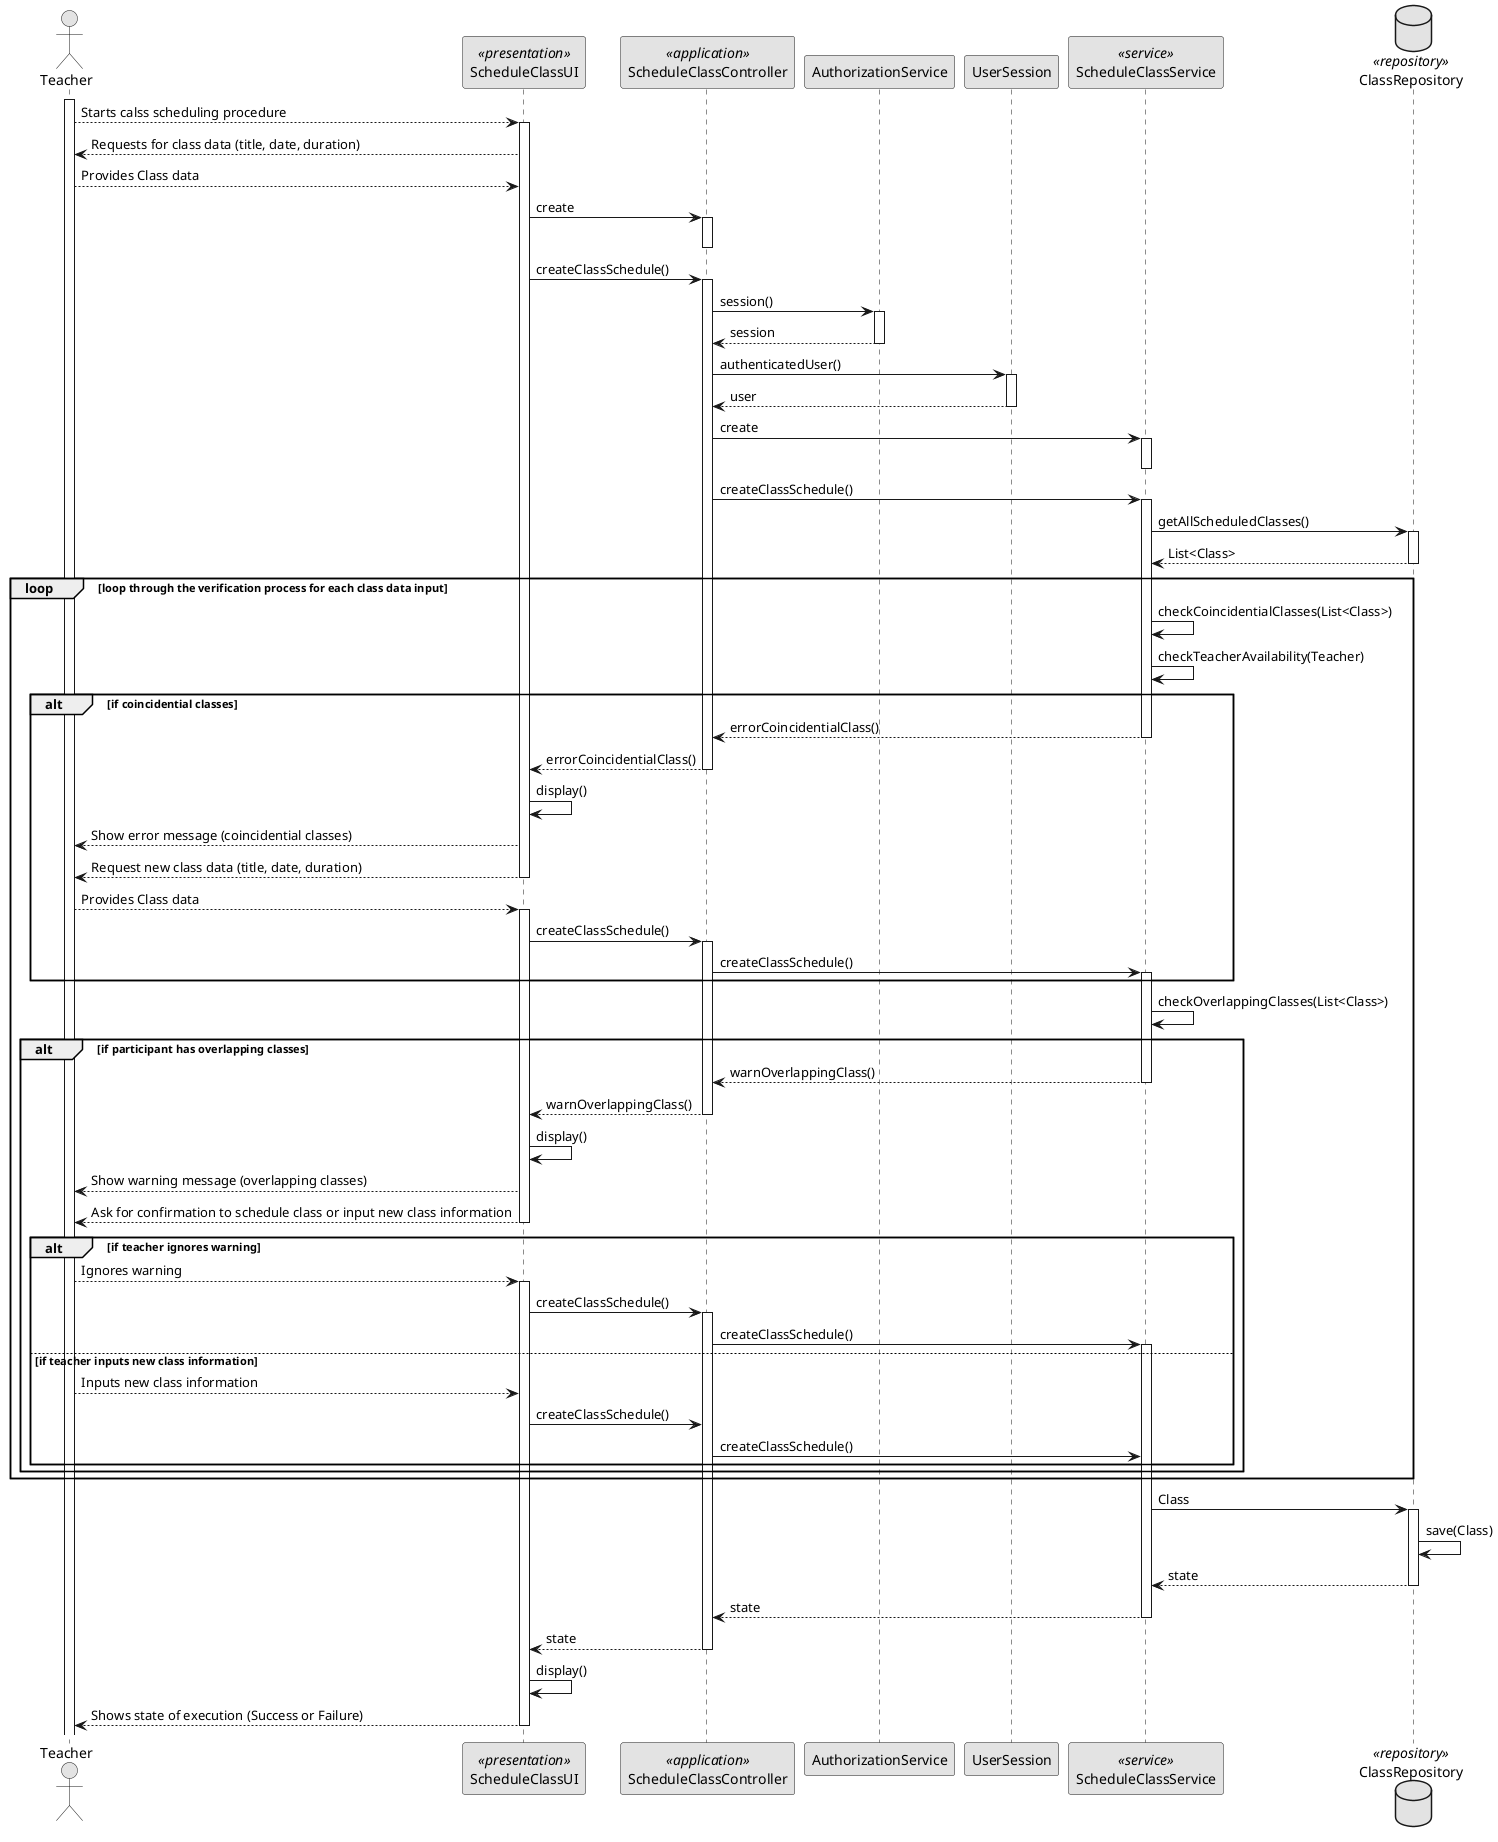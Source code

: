 @startuml
'https://plantuml.com/sequence-diagram
skinparam monochrome true
skinparam packageStyle rect


actor Teacher as Actor

participant "ScheduleClassUI" as UI <<presentation>>
participant "ScheduleClassController" as Controller <<application>>
participant "AuthorizationService" as AUTHZ
participant "UserSession" as USS
participant "ScheduleClassService" as SERVICE <<service>>
'participant "Manager" as Manager

database "ClassRepository" as Repository <<repository>>

activate Actor
Actor --> UI : Starts calss scheduling procedure
activate UI

UI --> Actor: Requests for class data (title, date, duration)
Actor --> UI: Provides Class data

UI -> Controller: create
activate Controller
deactivate Controller

UI -> Controller: createClassSchedule()
activate Controller

Controller -> AUTHZ: session()
activate AUTHZ
AUTHZ --> Controller: session
deactivate AUTHZ

Controller -> USS: authenticatedUser()
activate USS
USS --> Controller: user
deactivate USS

Controller -> SERVICE: create
activate SERVICE
deactivate SERVICE
Controller -> SERVICE: createClassSchedule()
activate SERVICE

SERVICE -> Repository: getAllScheduledClasses()
activate Repository
Repository --> SERVICE: List<Class>
deactivate Repository
loop loop through the verification process for each class data input
SERVICE -> SERVICE: checkCoincidentialClasses(List<Class>)
SERVICE -> SERVICE: checkTeacherAvailability(Teacher)
alt if coincidential classes

SERVICE --> Controller: errorCoincidentialClass()
deactivate SERVICE
Controller --> UI: errorCoincidentialClass()
deactivate Controller
UI -> UI: display()
UI --> Actor: Show error message (coincidential classes)
UI --> Actor: Request new class data (title, date, duration)
deactivate
Actor --> UI: Provides Class data
Activate UI

UI -> Controller: createClassSchedule()
activate Controller

Controller -> SERVICE: createClassSchedule()
activate SERVICE
end

SERVICE -> SERVICE: checkOverlappingClasses(List<Class>)
alt if participant has overlapping classes
SERVICE --> Controller: warnOverlappingClass()
deactivate SERVICE
Controller --> UI: warnOverlappingClass()
deactivate Controller
UI -> UI: display()
UI --> Actor: Show warning message (overlapping classes)
UI --> Actor: Ask for confirmation to schedule class or input new class information
deactivate UI

alt if teacher ignores warning
Actor --> UI: Ignores warning
Activate UI
UI -> Controller: createClassSchedule()
activate Controller
Controller -> SERVICE: createClassSchedule()
activate SERVICE

else if teacher inputs new class information
Actor --> UI: Inputs new class information
UI -> Controller: createClassSchedule()
Controller -> SERVICE: createClassSchedule()
end
end
end

SERVICE -> Repository: Class
activate Repository
Repository -> Repository: save(Class)
Repository --> SERVICE: state
deactivate Repository
SERVICE --> Controller: state
deactivate SERVICE

Controller --> UI: state
deactivate Controller
UI -> UI: display()
UI --> Actor: Shows state of execution (Success or Failure)
deactivate UI

@enduml